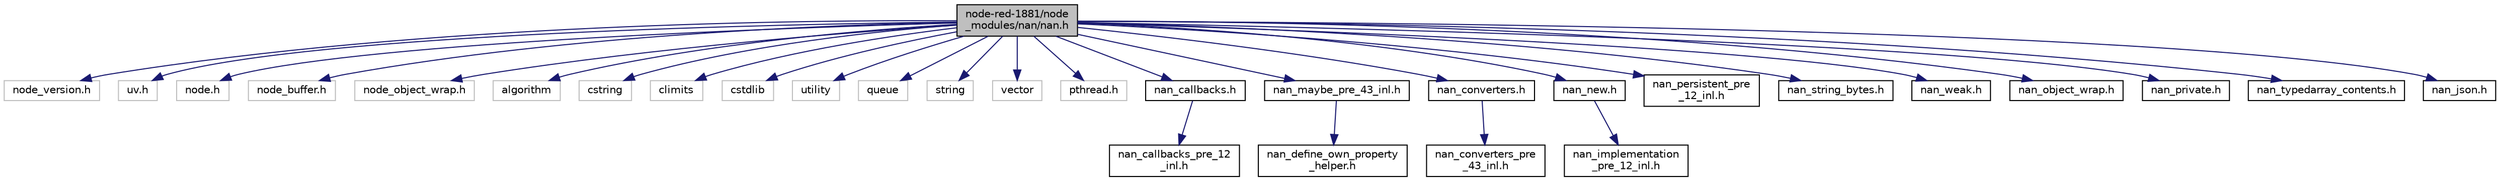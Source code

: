 digraph "node-red-1881/node_modules/nan/nan.h"
{
  edge [fontname="Helvetica",fontsize="10",labelfontname="Helvetica",labelfontsize="10"];
  node [fontname="Helvetica",fontsize="10",shape=record];
  Node0 [label="node-red-1881/node\l_modules/nan/nan.h",height=0.2,width=0.4,color="black", fillcolor="grey75", style="filled", fontcolor="black"];
  Node0 -> Node1 [color="midnightblue",fontsize="10",style="solid",fontname="Helvetica"];
  Node1 [label="node_version.h",height=0.2,width=0.4,color="grey75", fillcolor="white", style="filled"];
  Node0 -> Node2 [color="midnightblue",fontsize="10",style="solid",fontname="Helvetica"];
  Node2 [label="uv.h",height=0.2,width=0.4,color="grey75", fillcolor="white", style="filled"];
  Node0 -> Node3 [color="midnightblue",fontsize="10",style="solid",fontname="Helvetica"];
  Node3 [label="node.h",height=0.2,width=0.4,color="grey75", fillcolor="white", style="filled"];
  Node0 -> Node4 [color="midnightblue",fontsize="10",style="solid",fontname="Helvetica"];
  Node4 [label="node_buffer.h",height=0.2,width=0.4,color="grey75", fillcolor="white", style="filled"];
  Node0 -> Node5 [color="midnightblue",fontsize="10",style="solid",fontname="Helvetica"];
  Node5 [label="node_object_wrap.h",height=0.2,width=0.4,color="grey75", fillcolor="white", style="filled"];
  Node0 -> Node6 [color="midnightblue",fontsize="10",style="solid",fontname="Helvetica"];
  Node6 [label="algorithm",height=0.2,width=0.4,color="grey75", fillcolor="white", style="filled"];
  Node0 -> Node7 [color="midnightblue",fontsize="10",style="solid",fontname="Helvetica"];
  Node7 [label="cstring",height=0.2,width=0.4,color="grey75", fillcolor="white", style="filled"];
  Node0 -> Node8 [color="midnightblue",fontsize="10",style="solid",fontname="Helvetica"];
  Node8 [label="climits",height=0.2,width=0.4,color="grey75", fillcolor="white", style="filled"];
  Node0 -> Node9 [color="midnightblue",fontsize="10",style="solid",fontname="Helvetica"];
  Node9 [label="cstdlib",height=0.2,width=0.4,color="grey75", fillcolor="white", style="filled"];
  Node0 -> Node10 [color="midnightblue",fontsize="10",style="solid",fontname="Helvetica"];
  Node10 [label="utility",height=0.2,width=0.4,color="grey75", fillcolor="white", style="filled"];
  Node0 -> Node11 [color="midnightblue",fontsize="10",style="solid",fontname="Helvetica"];
  Node11 [label="queue",height=0.2,width=0.4,color="grey75", fillcolor="white", style="filled"];
  Node0 -> Node12 [color="midnightblue",fontsize="10",style="solid",fontname="Helvetica"];
  Node12 [label="string",height=0.2,width=0.4,color="grey75", fillcolor="white", style="filled"];
  Node0 -> Node13 [color="midnightblue",fontsize="10",style="solid",fontname="Helvetica"];
  Node13 [label="vector",height=0.2,width=0.4,color="grey75", fillcolor="white", style="filled"];
  Node0 -> Node14 [color="midnightblue",fontsize="10",style="solid",fontname="Helvetica"];
  Node14 [label="pthread.h",height=0.2,width=0.4,color="grey75", fillcolor="white", style="filled"];
  Node0 -> Node15 [color="midnightblue",fontsize="10",style="solid",fontname="Helvetica"];
  Node15 [label="nan_callbacks.h",height=0.2,width=0.4,color="black", fillcolor="white", style="filled",URL="$nan__callbacks_8h.html"];
  Node15 -> Node16 [color="midnightblue",fontsize="10",style="solid",fontname="Helvetica"];
  Node16 [label="nan_callbacks_pre_12\l_inl.h",height=0.2,width=0.4,color="black", fillcolor="white", style="filled",URL="$nan__callbacks__pre__12__inl_8h.html"];
  Node0 -> Node17 [color="midnightblue",fontsize="10",style="solid",fontname="Helvetica"];
  Node17 [label="nan_maybe_pre_43_inl.h",height=0.2,width=0.4,color="black", fillcolor="white", style="filled",URL="$nan__maybe__pre__43__inl_8h.html"];
  Node17 -> Node18 [color="midnightblue",fontsize="10",style="solid",fontname="Helvetica"];
  Node18 [label="nan_define_own_property\l_helper.h",height=0.2,width=0.4,color="black", fillcolor="white", style="filled",URL="$nan__define__own__property__helper_8h.html"];
  Node0 -> Node19 [color="midnightblue",fontsize="10",style="solid",fontname="Helvetica"];
  Node19 [label="nan_converters.h",height=0.2,width=0.4,color="black", fillcolor="white", style="filled",URL="$nan__converters_8h.html"];
  Node19 -> Node20 [color="midnightblue",fontsize="10",style="solid",fontname="Helvetica"];
  Node20 [label="nan_converters_pre\l_43_inl.h",height=0.2,width=0.4,color="black", fillcolor="white", style="filled",URL="$nan__converters__pre__43__inl_8h.html"];
  Node0 -> Node21 [color="midnightblue",fontsize="10",style="solid",fontname="Helvetica"];
  Node21 [label="nan_new.h",height=0.2,width=0.4,color="black", fillcolor="white", style="filled",URL="$nan__new_8h.html"];
  Node21 -> Node22 [color="midnightblue",fontsize="10",style="solid",fontname="Helvetica"];
  Node22 [label="nan_implementation\l_pre_12_inl.h",height=0.2,width=0.4,color="black", fillcolor="white", style="filled",URL="$nan__implementation__pre__12__inl_8h.html"];
  Node0 -> Node23 [color="midnightblue",fontsize="10",style="solid",fontname="Helvetica"];
  Node23 [label="nan_persistent_pre\l_12_inl.h",height=0.2,width=0.4,color="black", fillcolor="white", style="filled",URL="$nan__persistent__pre__12__inl_8h.html"];
  Node0 -> Node24 [color="midnightblue",fontsize="10",style="solid",fontname="Helvetica"];
  Node24 [label="nan_string_bytes.h",height=0.2,width=0.4,color="black", fillcolor="white", style="filled",URL="$nan__string__bytes_8h.html"];
  Node0 -> Node25 [color="midnightblue",fontsize="10",style="solid",fontname="Helvetica"];
  Node25 [label="nan_weak.h",height=0.2,width=0.4,color="black", fillcolor="white", style="filled",URL="$nan__weak_8h.html"];
  Node0 -> Node26 [color="midnightblue",fontsize="10",style="solid",fontname="Helvetica"];
  Node26 [label="nan_object_wrap.h",height=0.2,width=0.4,color="black", fillcolor="white", style="filled",URL="$nan__object__wrap_8h.html"];
  Node0 -> Node27 [color="midnightblue",fontsize="10",style="solid",fontname="Helvetica"];
  Node27 [label="nan_private.h",height=0.2,width=0.4,color="black", fillcolor="white", style="filled",URL="$nan__private_8h.html"];
  Node0 -> Node28 [color="midnightblue",fontsize="10",style="solid",fontname="Helvetica"];
  Node28 [label="nan_typedarray_contents.h",height=0.2,width=0.4,color="black", fillcolor="white", style="filled",URL="$nan__typedarray__contents_8h.html"];
  Node0 -> Node29 [color="midnightblue",fontsize="10",style="solid",fontname="Helvetica"];
  Node29 [label="nan_json.h",height=0.2,width=0.4,color="black", fillcolor="white", style="filled",URL="$nan__json_8h.html"];
}
